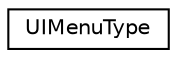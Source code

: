 digraph "Graphical Class Hierarchy"
{
 // LATEX_PDF_SIZE
  edge [fontname="Helvetica",fontsize="10",labelfontname="Helvetica",labelfontsize="10"];
  node [fontname="Helvetica",fontsize="10",shape=record];
  rankdir="LR";
  Node0 [label="UIMenuType",height=0.2,width=0.4,color="black", fillcolor="white", style="filled",URL="$struct_u_i_menu_type.html",tooltip=" "];
}

